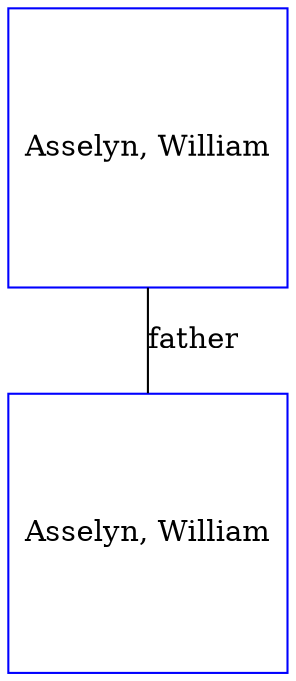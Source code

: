 digraph D {
    edge [dir=none];    node [shape=box];    "021287"   [label="Asselyn, William", shape=box, regular=1, color="blue"] ;
"021286"   [label="Asselyn, William", shape=box, regular=1, color="blue"] ;
021286->021287 [label="father",arrowsize=0.0]; 
}